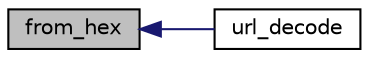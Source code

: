 digraph G
{
  edge [fontname="Helvetica",fontsize="10",labelfontname="Helvetica",labelfontsize="10"];
  node [fontname="Helvetica",fontsize="10",shape=record];
  rankdir=LR;
  Node1 [label="from_hex",height=0.2,width=0.4,color="black", fillcolor="grey75", style="filled" fontcolor="black"];
  Node1 -> Node2 [dir=back,color="midnightblue",fontsize="10",style="solid"];
  Node2 [label="url_decode",height=0.2,width=0.4,color="black", fillcolor="white", style="filled",URL="$url_encoder_8c.html#aea3ffe702ce39d26857607be86e6ca83"];
}
